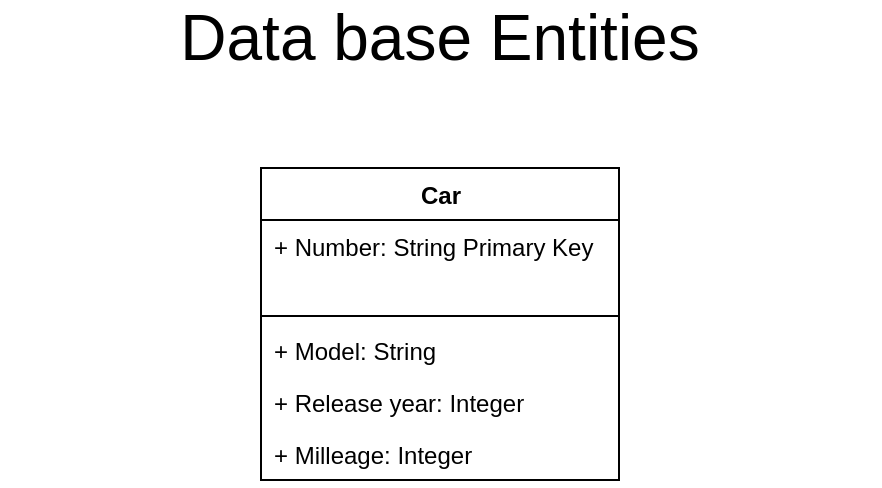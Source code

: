 <mxfile version="21.3.7" type="device" pages="3">
  <diagram id="C5RBs43oDa-KdzZeNtuy" name="DB">
    <mxGraphModel dx="880" dy="1691" grid="1" gridSize="10" guides="1" tooltips="1" connect="1" arrows="1" fold="1" page="1" pageScale="1" pageWidth="827" pageHeight="1169" math="0" shadow="0">
      <root>
        <mxCell id="WIyWlLk6GJQsqaUBKTNV-0" />
        <mxCell id="WIyWlLk6GJQsqaUBKTNV-1" parent="WIyWlLk6GJQsqaUBKTNV-0" />
        <object label="Car" Model="" id="6KoRJtlXG5ZK2ZdyG5nD-9">
          <mxCell style="swimlane;fontStyle=1;align=center;verticalAlign=top;childLayout=stackLayout;horizontal=1;startSize=26;horizontalStack=0;resizeParent=1;resizeParentMax=0;resizeLast=0;collapsible=1;marginBottom=0;whiteSpace=wrap;html=1;" parent="WIyWlLk6GJQsqaUBKTNV-1" vertex="1">
            <mxGeometry x="250.5" y="40" width="179" height="156" as="geometry">
              <mxRectangle x="201" y="170" width="60" height="30" as="alternateBounds" />
            </mxGeometry>
          </mxCell>
        </object>
        <mxCell id="6KoRJtlXG5ZK2ZdyG5nD-10" value="+ Number: String Primary Key" style="text;strokeColor=none;fillColor=none;align=left;verticalAlign=top;spacingLeft=4;spacingRight=4;overflow=hidden;rotatable=0;points=[[0,0.5],[1,0.5]];portConstraint=eastwest;whiteSpace=wrap;html=1;" parent="6KoRJtlXG5ZK2ZdyG5nD-9" vertex="1">
          <mxGeometry y="26" width="179" height="44" as="geometry" />
        </mxCell>
        <mxCell id="6KoRJtlXG5ZK2ZdyG5nD-11" value="" style="line;strokeWidth=1;fillColor=none;align=left;verticalAlign=middle;spacingTop=-1;spacingLeft=3;spacingRight=3;rotatable=0;labelPosition=right;points=[];portConstraint=eastwest;strokeColor=inherit;" parent="6KoRJtlXG5ZK2ZdyG5nD-9" vertex="1">
          <mxGeometry y="70" width="179" height="8" as="geometry" />
        </mxCell>
        <mxCell id="6KoRJtlXG5ZK2ZdyG5nD-12" value="+ Model: String" style="text;strokeColor=none;fillColor=none;align=left;verticalAlign=top;spacingLeft=4;spacingRight=4;overflow=hidden;rotatable=0;points=[[0,0.5],[1,0.5]];portConstraint=eastwest;whiteSpace=wrap;html=1;" parent="6KoRJtlXG5ZK2ZdyG5nD-9" vertex="1">
          <mxGeometry y="78" width="179" height="26" as="geometry" />
        </mxCell>
        <mxCell id="6KoRJtlXG5ZK2ZdyG5nD-13" value="+ Release year: Integer" style="text;strokeColor=none;fillColor=none;align=left;verticalAlign=top;spacingLeft=4;spacingRight=4;overflow=hidden;rotatable=0;points=[[0,0.5],[1,0.5]];portConstraint=eastwest;whiteSpace=wrap;html=1;" parent="6KoRJtlXG5ZK2ZdyG5nD-9" vertex="1">
          <mxGeometry y="104" width="179" height="26" as="geometry" />
        </mxCell>
        <mxCell id="6KoRJtlXG5ZK2ZdyG5nD-14" value="+ Milleage: Integer" style="text;strokeColor=none;fillColor=none;align=left;verticalAlign=top;spacingLeft=4;spacingRight=4;overflow=hidden;rotatable=0;points=[[0,0.5],[1,0.5]];portConstraint=eastwest;whiteSpace=wrap;html=1;" parent="6KoRJtlXG5ZK2ZdyG5nD-9" vertex="1">
          <mxGeometry y="130" width="179" height="26" as="geometry" />
        </mxCell>
        <mxCell id="6KoRJtlXG5ZK2ZdyG5nD-25" value="Data base Entities" style="text;html=1;strokeColor=none;fillColor=none;align=center;verticalAlign=middle;whiteSpace=wrap;rounded=0;fontSize=32;" parent="WIyWlLk6GJQsqaUBKTNV-1" vertex="1">
          <mxGeometry x="120" y="-40" width="440" height="30" as="geometry" />
        </mxCell>
      </root>
    </mxGraphModel>
  </diagram>
  <diagram id="jay0Xpbv0Jzq_bZzfCNQ" name="UseCase">
    <mxGraphModel dx="880" dy="522" grid="1" gridSize="10" guides="1" tooltips="1" connect="1" arrows="1" fold="1" page="1" pageScale="1" pageWidth="827" pageHeight="1169" math="0" shadow="0">
      <root>
        <mxCell id="0" />
        <mxCell id="1" parent="0" />
        <mxCell id="pHDtH-ba8LbmGPesV-XA-3" style="edgeStyle=orthogonalEdgeStyle;rounded=0;orthogonalLoop=1;jettySize=auto;html=1;entryX=1;entryY=0.5;entryDx=0;entryDy=0;exitX=0.5;exitY=0.5;exitDx=0;exitDy=0;exitPerimeter=0;" parent="1" source="LyeknuXE4W2TaVSuMc4g-1" target="LyeknuXE4W2TaVSuMc4g-2" edge="1">
          <mxGeometry relative="1" as="geometry" />
        </mxCell>
        <mxCell id="pHDtH-ba8LbmGPesV-XA-4" style="edgeStyle=orthogonalEdgeStyle;rounded=0;orthogonalLoop=1;jettySize=auto;html=1;exitX=0.5;exitY=0.5;exitDx=0;exitDy=0;exitPerimeter=0;entryX=1;entryY=1;entryDx=0;entryDy=0;" parent="1" source="LyeknuXE4W2TaVSuMc4g-1" target="LyeknuXE4W2TaVSuMc4g-3" edge="1">
          <mxGeometry relative="1" as="geometry">
            <Array as="points">
              <mxPoint x="435" y="220" />
              <mxPoint x="387" y="220" />
            </Array>
          </mxGeometry>
        </mxCell>
        <mxCell id="pHDtH-ba8LbmGPesV-XA-5" style="edgeStyle=orthogonalEdgeStyle;rounded=0;orthogonalLoop=1;jettySize=auto;html=1;exitX=1;exitY=0.333;exitDx=0;exitDy=0;exitPerimeter=0;entryX=0;entryY=1;entryDx=0;entryDy=0;" parent="1" source="LyeknuXE4W2TaVSuMc4g-1" target="kBA01wD4Ec35lw46Y3PW-1" edge="1">
          <mxGeometry relative="1" as="geometry" />
        </mxCell>
        <mxCell id="pHDtH-ba8LbmGPesV-XA-6" style="edgeStyle=orthogonalEdgeStyle;rounded=0;orthogonalLoop=1;jettySize=auto;html=1;exitX=0.5;exitY=0.5;exitDx=0;exitDy=0;exitPerimeter=0;entryX=0;entryY=0.5;entryDx=0;entryDy=0;" parent="1" source="LyeknuXE4W2TaVSuMc4g-1" target="kBA01wD4Ec35lw46Y3PW-2" edge="1">
          <mxGeometry relative="1" as="geometry" />
        </mxCell>
        <mxCell id="pHDtH-ba8LbmGPesV-XA-7" style="edgeStyle=orthogonalEdgeStyle;rounded=0;orthogonalLoop=1;jettySize=auto;html=1;exitX=0.5;exitY=0.5;exitDx=0;exitDy=0;exitPerimeter=0;entryX=0;entryY=0;entryDx=0;entryDy=0;" parent="1" source="LyeknuXE4W2TaVSuMc4g-1" target="kBA01wD4Ec35lw46Y3PW-3" edge="1">
          <mxGeometry relative="1" as="geometry" />
        </mxCell>
        <mxCell id="pHDtH-ba8LbmGPesV-XA-8" style="edgeStyle=orthogonalEdgeStyle;rounded=0;orthogonalLoop=1;jettySize=auto;html=1;exitX=0.5;exitY=0.5;exitDx=0;exitDy=0;exitPerimeter=0;entryX=1;entryY=0;entryDx=0;entryDy=0;" parent="1" source="LyeknuXE4W2TaVSuMc4g-1" target="kBA01wD4Ec35lw46Y3PW-4" edge="1">
          <mxGeometry relative="1" as="geometry" />
        </mxCell>
        <mxCell id="LyeknuXE4W2TaVSuMc4g-1" value="User" style="shape=umlActor;verticalLabelPosition=bottom;verticalAlign=top;html=1;" parent="1" vertex="1">
          <mxGeometry x="420" y="200" width="30" height="60" as="geometry" />
        </mxCell>
        <mxCell id="LyeknuXE4W2TaVSuMc4g-2" value="View cars" style="ellipse;whiteSpace=wrap;html=1;" parent="1" vertex="1">
          <mxGeometry x="200" y="165" width="80" height="60" as="geometry" />
        </mxCell>
        <mxCell id="LyeknuXE4W2TaVSuMc4g-3" value="Search car by number" style="ellipse;whiteSpace=wrap;html=1;" parent="1" vertex="1">
          <mxGeometry x="313" y="50" width="86" height="70" as="geometry" />
        </mxCell>
        <mxCell id="kBA01wD4Ec35lw46Y3PW-1" value="Sort cars by number" style="ellipse;whiteSpace=wrap;html=1;" parent="1" vertex="1">
          <mxGeometry x="480" y="50" width="80" height="70" as="geometry" />
        </mxCell>
        <mxCell id="kBA01wD4Ec35lw46Y3PW-2" value="Sort cars by model" style="ellipse;whiteSpace=wrap;html=1;" parent="1" vertex="1">
          <mxGeometry x="560" y="160" width="86" height="70" as="geometry" />
        </mxCell>
        <mxCell id="kBA01wD4Ec35lw46Y3PW-3" value="Sort cars by release year" style="ellipse;whiteSpace=wrap;html=1;" parent="1" vertex="1">
          <mxGeometry x="480" y="360" width="86" height="70" as="geometry" />
        </mxCell>
        <mxCell id="kBA01wD4Ec35lw46Y3PW-4" value="Sort cars by millage" style="ellipse;whiteSpace=wrap;html=1;" parent="1" vertex="1">
          <mxGeometry x="313" y="360" width="86" height="70" as="geometry" />
        </mxCell>
      </root>
    </mxGraphModel>
  </diagram>
  <diagram id="MqzbVXYvhenxC7S2uzEk" name="Architecture">
    <mxGraphModel dx="880" dy="522" grid="1" gridSize="10" guides="1" tooltips="1" connect="1" arrows="1" fold="1" page="1" pageScale="1" pageWidth="827" pageHeight="1169" math="0" shadow="0">
      <root>
        <mxCell id="0" />
        <mxCell id="1" parent="0" />
        <mxCell id="YiN0nY_S8RLQTl-dxrAz-8" value="Room DB" style="html=1;whiteSpace=wrap;" parent="1" vertex="1">
          <mxGeometry x="320" y="70" width="160" height="50" as="geometry" />
        </mxCell>
        <mxCell id="YiN0nY_S8RLQTl-dxrAz-9" value="CarsLocalDataSource" style="html=1;whiteSpace=wrap;" parent="1" vertex="1">
          <mxGeometry x="320" y="200" width="160" height="50" as="geometry" />
        </mxCell>
        <mxCell id="YiN0nY_S8RLQTl-dxrAz-10" value="CarsRepository" style="html=1;whiteSpace=wrap;" parent="1" vertex="1">
          <mxGeometry x="320" y="330" width="160" height="50" as="geometry" />
        </mxCell>
        <mxCell id="YiN0nY_S8RLQTl-dxrAz-11" value="UseCase" style="html=1;whiteSpace=wrap;" parent="1" vertex="1">
          <mxGeometry x="320" y="590" width="160" height="50" as="geometry" />
        </mxCell>
        <mxCell id="YiN0nY_S8RLQTl-dxrAz-12" value="ViewModel" style="html=1;whiteSpace=wrap;" parent="1" vertex="1">
          <mxGeometry x="320" y="720" width="160" height="50" as="geometry" />
        </mxCell>
        <mxCell id="YiN0nY_S8RLQTl-dxrAz-13" value="Activity/Fragment" style="html=1;whiteSpace=wrap;" parent="1" vertex="1">
          <mxGeometry x="320" y="850" width="160" height="50" as="geometry" />
        </mxCell>
        <mxCell id="YiN0nY_S8RLQTl-dxrAz-15" value="" style="endArrow=open;endFill=1;endSize=12;html=1;rounded=0;entryX=0.1;entryY=1.004;entryDx=0;entryDy=0;entryPerimeter=0;exitX=0.104;exitY=0;exitDx=0;exitDy=0;exitPerimeter=0;" parent="1" source="YiN0nY_S8RLQTl-dxrAz-13" target="YiN0nY_S8RLQTl-dxrAz-12" edge="1">
          <mxGeometry width="160" relative="1" as="geometry">
            <mxPoint x="360" y="850" as="sourcePoint" />
            <mxPoint x="360" y="790" as="targetPoint" />
            <Array as="points" />
          </mxGeometry>
        </mxCell>
        <mxCell id="YiN0nY_S8RLQTl-dxrAz-16" value="Delegate execute&lt;br&gt;non-UI logic" style="edgeLabel;html=1;align=center;verticalAlign=middle;resizable=0;points=[];" parent="YiN0nY_S8RLQTl-dxrAz-15" vertex="1" connectable="0">
          <mxGeometry x="0.55" y="1" relative="1" as="geometry">
            <mxPoint x="1" y="22" as="offset" />
          </mxGeometry>
        </mxCell>
        <mxCell id="YiN0nY_S8RLQTl-dxrAz-17" value="" style="endArrow=open;endFill=1;endSize=12;html=1;rounded=0;exitX=0.902;exitY=1.001;exitDx=0;exitDy=0;exitPerimeter=0;entryX=0.895;entryY=0;entryDx=0;entryDy=0;entryPerimeter=0;" parent="1" source="YiN0nY_S8RLQTl-dxrAz-12" target="YiN0nY_S8RLQTl-dxrAz-13" edge="1">
          <mxGeometry width="160" relative="1" as="geometry">
            <mxPoint x="650" y="790" as="sourcePoint" />
            <mxPoint x="490" y="790" as="targetPoint" />
          </mxGeometry>
        </mxCell>
        <mxCell id="YiN0nY_S8RLQTl-dxrAz-18" value="Provide&lt;br&gt;&amp;nbsp;observers" style="edgeLabel;html=1;align=center;verticalAlign=middle;resizable=0;points=[];" parent="YiN0nY_S8RLQTl-dxrAz-17" vertex="1" connectable="0">
          <mxGeometry x="0.38" relative="1" as="geometry">
            <mxPoint y="-15" as="offset" />
          </mxGeometry>
        </mxCell>
        <mxCell id="YiN0nY_S8RLQTl-dxrAz-19" value="" style="endArrow=open;endFill=1;endSize=12;html=1;rounded=0;entryX=0.097;entryY=1.002;entryDx=0;entryDy=0;entryPerimeter=0;exitX=0.097;exitY=-0.002;exitDx=0;exitDy=0;exitPerimeter=0;" parent="1" source="YiN0nY_S8RLQTl-dxrAz-12" target="YiN0nY_S8RLQTl-dxrAz-11" edge="1">
          <mxGeometry width="160" relative="1" as="geometry">
            <mxPoint x="331" y="720" as="sourcePoint" />
            <mxPoint x="330" y="640" as="targetPoint" />
            <Array as="points" />
          </mxGeometry>
        </mxCell>
        <mxCell id="YiN0nY_S8RLQTl-dxrAz-20" value="Delegate execute&lt;br&gt;non-presenter logic" style="edgeLabel;html=1;align=center;verticalAlign=middle;resizable=0;points=[];" parent="YiN0nY_S8RLQTl-dxrAz-19" vertex="1" connectable="0">
          <mxGeometry x="0.55" y="1" relative="1" as="geometry">
            <mxPoint x="1" y="22" as="offset" />
          </mxGeometry>
        </mxCell>
        <mxCell id="YiN0nY_S8RLQTl-dxrAz-21" value="" style="endArrow=open;endFill=1;endSize=12;html=1;rounded=0;exitX=0.899;exitY=1.003;exitDx=0;exitDy=0;exitPerimeter=0;entryX=0.895;entryY=0;entryDx=0;entryDy=0;entryPerimeter=0;" parent="1" source="YiN0nY_S8RLQTl-dxrAz-11" target="YiN0nY_S8RLQTl-dxrAz-12" edge="1">
          <mxGeometry width="160" relative="1" as="geometry">
            <mxPoint x="461" y="640" as="sourcePoint" />
            <mxPoint x="460" y="720" as="targetPoint" />
          </mxGeometry>
        </mxCell>
        <mxCell id="YiN0nY_S8RLQTl-dxrAz-22" value="Provide data" style="edgeLabel;html=1;align=center;verticalAlign=middle;resizable=0;points=[];" parent="YiN0nY_S8RLQTl-dxrAz-21" vertex="1" connectable="0">
          <mxGeometry x="0.38" relative="1" as="geometry">
            <mxPoint y="-15" as="offset" />
          </mxGeometry>
        </mxCell>
        <mxCell id="YiN0nY_S8RLQTl-dxrAz-24" value="Presentation layer" style="text;html=1;strokeColor=none;fillColor=none;align=center;verticalAlign=middle;whiteSpace=wrap;rounded=0;direction=south;fontStyle=1;fontSize=12;" parent="1" vertex="1">
          <mxGeometry x="200" y="700" width="80" height="230" as="geometry" />
        </mxCell>
        <mxCell id="YiN0nY_S8RLQTl-dxrAz-25" value="" style="endArrow=none;html=1;rounded=0;" parent="1" edge="1">
          <mxGeometry width="50" height="50" relative="1" as="geometry">
            <mxPoint x="160" y="930" as="sourcePoint" />
            <mxPoint x="160" y="700" as="targetPoint" />
          </mxGeometry>
        </mxCell>
        <mxCell id="YiN0nY_S8RLQTl-dxrAz-27" value="" style="endArrow=none;html=1;rounded=0;" parent="1" edge="1">
          <mxGeometry width="50" height="50" relative="1" as="geometry">
            <mxPoint x="640" y="930" as="sourcePoint" />
            <mxPoint x="640" y="700" as="targetPoint" />
          </mxGeometry>
        </mxCell>
        <mxCell id="YiN0nY_S8RLQTl-dxrAz-28" value="" style="endArrow=none;html=1;rounded=0;" parent="1" edge="1">
          <mxGeometry width="50" height="50" relative="1" as="geometry">
            <mxPoint x="160" y="930" as="sourcePoint" />
            <mxPoint x="640" y="930" as="targetPoint" />
          </mxGeometry>
        </mxCell>
        <mxCell id="YiN0nY_S8RLQTl-dxrAz-29" value="" style="endArrow=none;html=1;rounded=0;" parent="1" edge="1">
          <mxGeometry width="50" height="50" relative="1" as="geometry">
            <mxPoint x="160" y="700" as="sourcePoint" />
            <mxPoint x="640" y="700" as="targetPoint" />
          </mxGeometry>
        </mxCell>
        <mxCell id="YiN0nY_S8RLQTl-dxrAz-30" value="ICarsRepository" style="html=1;whiteSpace=wrap;" parent="1" vertex="1">
          <mxGeometry x="320" y="460" width="160" height="50" as="geometry" />
        </mxCell>
        <mxCell id="YiN0nY_S8RLQTl-dxrAz-31" value="" style="endArrow=none;html=1;rounded=0;" parent="1" edge="1">
          <mxGeometry width="50" height="50" relative="1" as="geometry">
            <mxPoint x="160" y="660" as="sourcePoint" />
            <mxPoint x="640" y="660" as="targetPoint" />
          </mxGeometry>
        </mxCell>
        <mxCell id="YiN0nY_S8RLQTl-dxrAz-32" value="" style="endArrow=none;html=1;rounded=0;" parent="1" edge="1">
          <mxGeometry width="50" height="50" relative="1" as="geometry">
            <mxPoint x="160" y="660" as="sourcePoint" />
            <mxPoint x="160" y="430" as="targetPoint" />
          </mxGeometry>
        </mxCell>
        <mxCell id="YiN0nY_S8RLQTl-dxrAz-33" value="" style="endArrow=none;html=1;rounded=0;" parent="1" edge="1">
          <mxGeometry width="50" height="50" relative="1" as="geometry">
            <mxPoint x="640" y="660" as="sourcePoint" />
            <mxPoint x="640" y="430" as="targetPoint" />
          </mxGeometry>
        </mxCell>
        <mxCell id="YiN0nY_S8RLQTl-dxrAz-34" value="" style="endArrow=none;html=1;rounded=0;" parent="1" edge="1">
          <mxGeometry width="50" height="50" relative="1" as="geometry">
            <mxPoint x="160" y="430" as="sourcePoint" />
            <mxPoint x="640" y="430" as="targetPoint" />
          </mxGeometry>
        </mxCell>
        <mxCell id="YiN0nY_S8RLQTl-dxrAz-35" value="" style="endArrow=block;dashed=1;endFill=0;endSize=12;html=1;rounded=0;exitX=0.5;exitY=1;exitDx=0;exitDy=0;entryX=0.5;entryY=0;entryDx=0;entryDy=0;" parent="1" source="YiN0nY_S8RLQTl-dxrAz-10" target="YiN0nY_S8RLQTl-dxrAz-30" edge="1">
          <mxGeometry width="160" relative="1" as="geometry">
            <mxPoint x="230" y="500" as="sourcePoint" />
            <mxPoint x="390" y="500" as="targetPoint" />
          </mxGeometry>
        </mxCell>
        <mxCell id="YiN0nY_S8RLQTl-dxrAz-36" value="" style="endArrow=open;endFill=1;endSize=12;html=1;rounded=0;entryX=0.095;entryY=0.999;entryDx=0;entryDy=0;entryPerimeter=0;exitX=0.095;exitY=-0.001;exitDx=0;exitDy=0;exitPerimeter=0;" parent="1" source="YiN0nY_S8RLQTl-dxrAz-11" target="YiN0nY_S8RLQTl-dxrAz-30" edge="1">
          <mxGeometry width="160" relative="1" as="geometry">
            <mxPoint x="340" y="590" as="sourcePoint" />
            <mxPoint x="340" y="510" as="targetPoint" />
            <Array as="points" />
          </mxGeometry>
        </mxCell>
        <mxCell id="YiN0nY_S8RLQTl-dxrAz-37" value="Delegate execute&lt;br&gt;data-related logic" style="edgeLabel;html=1;align=center;verticalAlign=middle;resizable=0;points=[];" parent="YiN0nY_S8RLQTl-dxrAz-36" vertex="1" connectable="0">
          <mxGeometry x="0.55" y="1" relative="1" as="geometry">
            <mxPoint x="1" y="22" as="offset" />
          </mxGeometry>
        </mxCell>
        <mxCell id="YiN0nY_S8RLQTl-dxrAz-38" value="" style="endArrow=open;endFill=1;endSize=12;html=1;rounded=0;exitX=0.897;exitY=1.002;exitDx=0;exitDy=0;exitPerimeter=0;entryX=0.897;entryY=0.002;entryDx=0;entryDy=0;entryPerimeter=0;" parent="1" source="YiN0nY_S8RLQTl-dxrAz-30" target="YiN0nY_S8RLQTl-dxrAz-11" edge="1">
          <mxGeometry width="160" relative="1" as="geometry">
            <mxPoint x="461" y="510" as="sourcePoint" />
            <mxPoint x="460" y="590" as="targetPoint" />
          </mxGeometry>
        </mxCell>
        <mxCell id="YiN0nY_S8RLQTl-dxrAz-39" value="Provide data" style="edgeLabel;html=1;align=center;verticalAlign=middle;resizable=0;points=[];" parent="YiN0nY_S8RLQTl-dxrAz-38" vertex="1" connectable="0">
          <mxGeometry x="0.38" relative="1" as="geometry">
            <mxPoint y="-15" as="offset" />
          </mxGeometry>
        </mxCell>
        <mxCell id="YiN0nY_S8RLQTl-dxrAz-40" value="Inject" style="endArrow=open;endSize=12;dashed=1;html=1;rounded=0;exitX=0.5;exitY=0;exitDx=0;exitDy=0;entryX=0.5;entryY=0;entryDx=0;entryDy=0;" parent="1" target="YiN0nY_S8RLQTl-dxrAz-11" edge="1">
          <mxGeometry width="160" relative="1" as="geometry">
            <mxPoint x="399.62" y="510" as="sourcePoint" />
            <mxPoint x="399.62" y="630" as="targetPoint" />
          </mxGeometry>
        </mxCell>
        <mxCell id="YiN0nY_S8RLQTl-dxrAz-42" value="Inject" style="endArrow=open;endSize=12;dashed=1;html=1;rounded=0;exitX=0.5;exitY=0;exitDx=0;exitDy=0;entryX=0.5;entryY=0;entryDx=0;entryDy=0;" parent="1" edge="1">
          <mxGeometry width="160" relative="1" as="geometry">
            <mxPoint x="399.62" y="640" as="sourcePoint" />
            <mxPoint x="400" y="720" as="targetPoint" />
          </mxGeometry>
        </mxCell>
        <mxCell id="YiN0nY_S8RLQTl-dxrAz-43" value="Use" style="endArrow=open;endSize=12;dashed=1;html=1;rounded=0;exitX=0.5;exitY=0;exitDx=0;exitDy=0;entryX=0.5;entryY=0;entryDx=0;entryDy=0;" parent="1" edge="1">
          <mxGeometry width="160" relative="1" as="geometry">
            <mxPoint x="400" y="850" as="sourcePoint" />
            <mxPoint x="399.62" y="770" as="targetPoint" />
          </mxGeometry>
        </mxCell>
        <mxCell id="YiN0nY_S8RLQTl-dxrAz-44" value="Domain&lt;br&gt;layer" style="text;html=1;strokeColor=none;fillColor=none;align=center;verticalAlign=middle;whiteSpace=wrap;rounded=0;direction=south;fontStyle=1;fontSize=12;" parent="1" vertex="1">
          <mxGeometry x="200" y="430" width="80" height="230" as="geometry" />
        </mxCell>
        <mxCell id="YiN0nY_S8RLQTl-dxrAz-45" value="" style="endArrow=open;endFill=1;endSize=12;html=1;rounded=0;exitX=0.9;exitY=1.005;exitDx=0;exitDy=0;exitPerimeter=0;entryX=0.901;entryY=-0.029;entryDx=0;entryDy=0;entryPerimeter=0;" parent="1" source="YiN0nY_S8RLQTl-dxrAz-9" target="YiN0nY_S8RLQTl-dxrAz-10" edge="1">
          <mxGeometry width="160" relative="1" as="geometry">
            <mxPoint x="450" y="250" as="sourcePoint" />
            <mxPoint x="450" y="330" as="targetPoint" />
          </mxGeometry>
        </mxCell>
        <mxCell id="YiN0nY_S8RLQTl-dxrAz-46" value="Provide data" style="edgeLabel;html=1;align=center;verticalAlign=middle;resizable=0;points=[];" parent="YiN0nY_S8RLQTl-dxrAz-45" vertex="1" connectable="0">
          <mxGeometry x="0.38" relative="1" as="geometry">
            <mxPoint y="-15" as="offset" />
          </mxGeometry>
        </mxCell>
        <mxCell id="YiN0nY_S8RLQTl-dxrAz-47" value="" style="endArrow=open;endFill=1;endSize=12;html=1;rounded=0;entryX=0.095;entryY=1.003;entryDx=0;entryDy=0;entryPerimeter=0;exitX=0.098;exitY=-0.008;exitDx=0;exitDy=0;exitPerimeter=0;" parent="1" source="YiN0nY_S8RLQTl-dxrAz-10" target="YiN0nY_S8RLQTl-dxrAz-9" edge="1">
          <mxGeometry width="160" relative="1" as="geometry">
            <mxPoint x="340" y="330" as="sourcePoint" />
            <mxPoint x="340" y="250" as="targetPoint" />
            <Array as="points" />
          </mxGeometry>
        </mxCell>
        <mxCell id="YiN0nY_S8RLQTl-dxrAz-48" value="Fetch data" style="edgeLabel;html=1;align=center;verticalAlign=middle;resizable=0;points=[];" parent="YiN0nY_S8RLQTl-dxrAz-47" vertex="1" connectable="0">
          <mxGeometry x="0.55" y="1" relative="1" as="geometry">
            <mxPoint x="1" y="22" as="offset" />
          </mxGeometry>
        </mxCell>
        <mxCell id="YiN0nY_S8RLQTl-dxrAz-49" value="" style="endArrow=none;html=1;rounded=0;" parent="1" edge="1">
          <mxGeometry width="50" height="50" relative="1" as="geometry">
            <mxPoint x="160" y="400" as="sourcePoint" />
            <mxPoint x="160" y="50" as="targetPoint" />
          </mxGeometry>
        </mxCell>
        <mxCell id="YiN0nY_S8RLQTl-dxrAz-50" value="" style="endArrow=none;html=1;rounded=0;" parent="1" edge="1">
          <mxGeometry width="50" height="50" relative="1" as="geometry">
            <mxPoint x="640" y="400" as="sourcePoint" />
            <mxPoint x="640" y="50" as="targetPoint" />
          </mxGeometry>
        </mxCell>
        <mxCell id="YiN0nY_S8RLQTl-dxrAz-51" value="" style="endArrow=none;html=1;rounded=0;" parent="1" edge="1">
          <mxGeometry width="50" height="50" relative="1" as="geometry">
            <mxPoint x="160" y="400" as="sourcePoint" />
            <mxPoint x="640" y="400" as="targetPoint" />
          </mxGeometry>
        </mxCell>
        <mxCell id="YiN0nY_S8RLQTl-dxrAz-52" value="" style="endArrow=none;html=1;rounded=0;" parent="1" edge="1">
          <mxGeometry width="50" height="50" relative="1" as="geometry">
            <mxPoint x="160" y="50" as="sourcePoint" />
            <mxPoint x="640" y="50" as="targetPoint" />
          </mxGeometry>
        </mxCell>
        <mxCell id="YiN0nY_S8RLQTl-dxrAz-53" value="Data&lt;br&gt;layer" style="text;html=1;strokeColor=none;fillColor=none;align=center;verticalAlign=middle;whiteSpace=wrap;rounded=0;direction=south;fontStyle=1;fontSize=12;" parent="1" vertex="1">
          <mxGeometry x="200" y="50" width="80" height="350" as="geometry" />
        </mxCell>
        <mxCell id="YiN0nY_S8RLQTl-dxrAz-54" value="" style="endArrow=open;endFill=1;endSize=12;html=1;rounded=0;entryX=0.099;entryY=1.002;entryDx=0;entryDy=0;entryPerimeter=0;exitX=0.101;exitY=-0.004;exitDx=0;exitDy=0;exitPerimeter=0;" parent="1" source="YiN0nY_S8RLQTl-dxrAz-9" target="YiN0nY_S8RLQTl-dxrAz-8" edge="1">
          <mxGeometry width="160" relative="1" as="geometry">
            <mxPoint x="341" y="200" as="sourcePoint" />
            <mxPoint x="340" y="120" as="targetPoint" />
            <Array as="points" />
          </mxGeometry>
        </mxCell>
        <mxCell id="YiN0nY_S8RLQTl-dxrAz-55" value="Initiate execute&lt;br&gt;DB transaction" style="edgeLabel;html=1;align=center;verticalAlign=middle;resizable=0;points=[];" parent="YiN0nY_S8RLQTl-dxrAz-54" vertex="1" connectable="0">
          <mxGeometry x="0.55" y="1" relative="1" as="geometry">
            <mxPoint x="1" y="22" as="offset" />
          </mxGeometry>
        </mxCell>
        <mxCell id="YiN0nY_S8RLQTl-dxrAz-56" value="" style="endArrow=open;endFill=1;endSize=12;html=1;rounded=0;exitX=0.897;exitY=1;exitDx=0;exitDy=0;exitPerimeter=0;entryX=0.899;entryY=0;entryDx=0;entryDy=0;entryPerimeter=0;" parent="1" source="YiN0nY_S8RLQTl-dxrAz-8" target="YiN0nY_S8RLQTl-dxrAz-9" edge="1">
          <mxGeometry width="160" relative="1" as="geometry">
            <mxPoint x="460" y="120" as="sourcePoint" />
            <mxPoint x="460" y="199" as="targetPoint" />
          </mxGeometry>
        </mxCell>
        <mxCell id="YiN0nY_S8RLQTl-dxrAz-57" value="Provide data" style="edgeLabel;html=1;align=center;verticalAlign=middle;resizable=0;points=[];" parent="YiN0nY_S8RLQTl-dxrAz-56" vertex="1" connectable="0">
          <mxGeometry x="0.38" relative="1" as="geometry">
            <mxPoint y="-15" as="offset" />
          </mxGeometry>
        </mxCell>
        <mxCell id="YiN0nY_S8RLQTl-dxrAz-58" value="View data and react to the user actions" style="text;html=1;strokeColor=none;fillColor=none;align=left;verticalAlign=middle;whiteSpace=wrap;rounded=0;" parent="1" vertex="1">
          <mxGeometry x="500" y="850" width="140" height="50" as="geometry" />
        </mxCell>
        <mxCell id="YiN0nY_S8RLQTl-dxrAz-59" value="Execute buisness rules" style="text;html=1;strokeColor=none;fillColor=none;align=left;verticalAlign=middle;whiteSpace=wrap;rounded=0;" parent="1" vertex="1">
          <mxGeometry x="500" y="590" width="140" height="50" as="geometry" />
        </mxCell>
        <mxCell id="YiN0nY_S8RLQTl-dxrAz-60" value="Map entities to the UI models. Save UI-data" style="text;html=1;strokeColor=none;fillColor=none;align=left;verticalAlign=middle;whiteSpace=wrap;rounded=0;" parent="1" vertex="1">
          <mxGeometry x="500" y="720" width="140" height="50" as="geometry" />
        </mxCell>
        <mxCell id="YiN0nY_S8RLQTl-dxrAz-61" value="Manage data from the local data sources" style="text;html=1;strokeColor=none;fillColor=none;align=left;verticalAlign=middle;whiteSpace=wrap;rounded=0;" parent="1" vertex="1">
          <mxGeometry x="500" y="200" width="140" height="50" as="geometry" />
        </mxCell>
        <mxCell id="YiN0nY_S8RLQTl-dxrAz-62" value="Repository interface" style="text;html=1;strokeColor=none;fillColor=none;align=left;verticalAlign=middle;whiteSpace=wrap;rounded=0;" parent="1" vertex="1">
          <mxGeometry x="510" y="470" width="140" height="50" as="geometry" />
        </mxCell>
        <mxCell id="YiN0nY_S8RLQTl-dxrAz-63" value="Implementation of the repository. Manage data from the different data sources. Map data models to the buisness entites&amp;nbsp;" style="text;html=1;strokeColor=none;fillColor=none;align=left;verticalAlign=middle;whiteSpace=wrap;rounded=0;" parent="1" vertex="1">
          <mxGeometry x="500" y="320" width="140" height="80" as="geometry" />
        </mxCell>
        <mxCell id="YiN0nY_S8RLQTl-dxrAz-64" value="Persist data. Execute DB transactions" style="text;html=1;strokeColor=none;fillColor=none;align=left;verticalAlign=middle;whiteSpace=wrap;rounded=0;" parent="1" vertex="1">
          <mxGeometry x="500" y="70" width="140" height="50" as="geometry" />
        </mxCell>
        <mxCell id="YiN0nY_S8RLQTl-dxrAz-65" value="Car" style="html=1;whiteSpace=wrap;" parent="1" vertex="1">
          <mxGeometry x="180" y="590" width="120" height="50" as="geometry" />
        </mxCell>
        <mxCell id="YiN0nY_S8RLQTl-dxrAz-66" value="CarUIModel" style="html=1;whiteSpace=wrap;" parent="1" vertex="1">
          <mxGeometry x="180" y="720" width="120" height="50" as="geometry" />
        </mxCell>
        <mxCell id="YiN0nY_S8RLQTl-dxrAz-67" value="CarEntity" style="html=1;whiteSpace=wrap;" parent="1" vertex="1">
          <mxGeometry x="180" y="70" width="120" height="50" as="geometry" />
        </mxCell>
        <mxCell id="e1yreuG2gUZ2GUjB81bX-1" value="Inject" style="endArrow=open;endSize=12;dashed=1;html=1;rounded=0;exitX=0.5;exitY=0;exitDx=0;exitDy=0;entryX=0.5;entryY=0;entryDx=0;entryDy=0;" edge="1" parent="1">
          <mxGeometry width="160" relative="1" as="geometry">
            <mxPoint x="399.5" y="250" as="sourcePoint" />
            <mxPoint x="399.88" y="330" as="targetPoint" />
          </mxGeometry>
        </mxCell>
      </root>
    </mxGraphModel>
  </diagram>
</mxfile>
